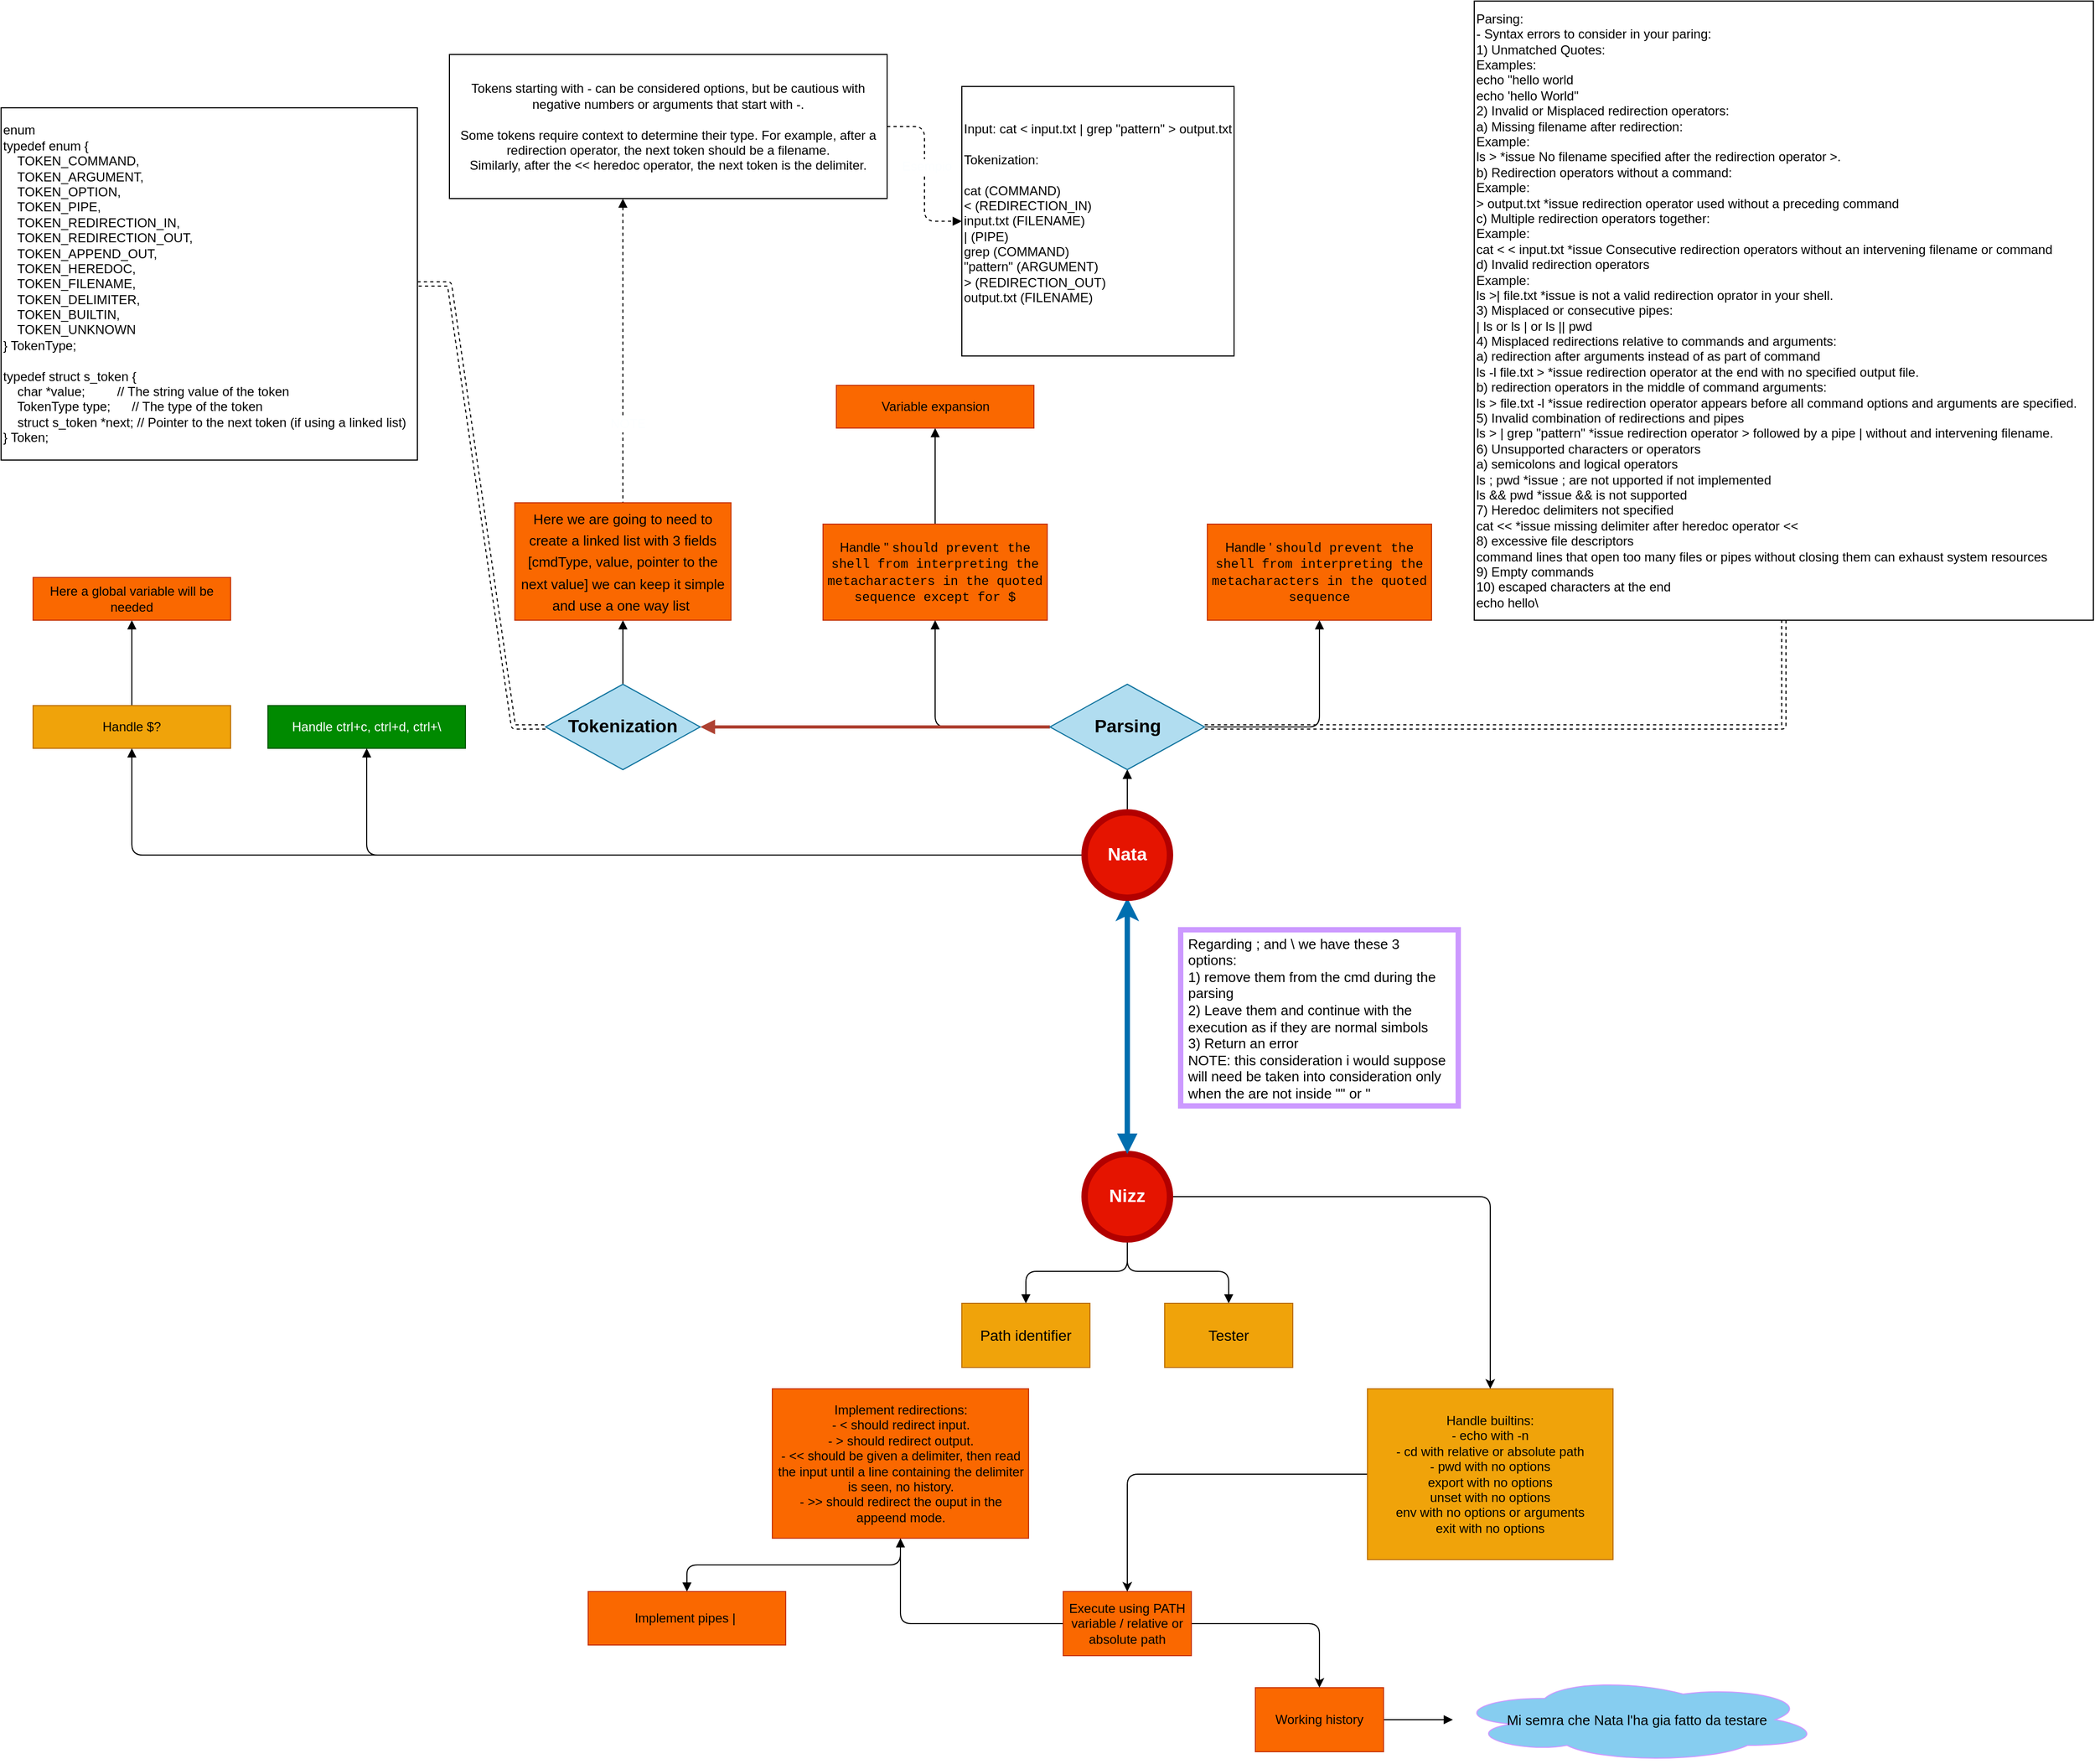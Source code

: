 <mxfile>
    <diagram id="0k4jsVLorXSa-fQWCVas" name="Page-1">
        <mxGraphModel dx="2359" dy="1968" grid="1" gridSize="10" guides="1" tooltips="1" connect="1" arrows="1" fold="1" page="1" pageScale="1" pageWidth="850" pageHeight="1100" math="0" shadow="0">
            <root>
                <mxCell id="0"/>
                <mxCell id="1" parent="0"/>
                <mxCell id="74" style="edgeStyle=orthogonalEdgeStyle;html=1;strokeWidth=1;fontSize=13;fontColor=#000000;startArrow=none;startFill=0;endArrow=block;endFill=1;" edge="1" parent="1" source="2" target="72">
                    <mxGeometry relative="1" as="geometry"/>
                </mxCell>
                <mxCell id="2" value="Working history" style="rounded=0;whiteSpace=wrap;html=1;fillColor=#fa6800;fontColor=#000000;strokeColor=#C73500;" parent="1" vertex="1">
                    <mxGeometry x="485" y="720" width="120" height="60" as="geometry"/>
                </mxCell>
                <mxCell id="47" style="edgeStyle=orthogonalEdgeStyle;html=1;" parent="1" source="4" target="2" edge="1">
                    <mxGeometry relative="1" as="geometry"/>
                </mxCell>
                <mxCell id="75" style="edgeStyle=orthogonalEdgeStyle;html=1;strokeWidth=1;fontSize=13;fontColor=#000000;startArrow=none;startFill=0;endArrow=block;endFill=1;" edge="1" parent="1" source="4" target="9">
                    <mxGeometry relative="1" as="geometry"/>
                </mxCell>
                <mxCell id="4" value="Execute using PATH variable / relative or absolute path" style="rounded=0;whiteSpace=wrap;html=1;fillColor=#fa6800;fontColor=#000000;strokeColor=#C73500;" parent="1" vertex="1">
                    <mxGeometry x="305" y="630" width="120" height="60" as="geometry"/>
                </mxCell>
                <mxCell id="7" value="&lt;font style=&quot;font-size: 12px;&quot;&gt;Handle '&amp;nbsp;&lt;span style=&quot;font-family: &amp;quot;Fira Code&amp;quot;, Consolas, &amp;quot;Courier New&amp;quot;, monospace, &amp;quot;Droid Sans Mono&amp;quot;, &amp;quot;monospace&amp;quot;, monospace;&quot;&gt;should prevent the shell from interpreting the metacharacters in the quoted sequence&lt;/span&gt;&lt;/font&gt;" style="rounded=0;whiteSpace=wrap;html=1;fillColor=#fa6800;fontColor=#000000;strokeColor=#C73500;" parent="1" vertex="1">
                    <mxGeometry x="440" y="-370" width="210" height="90" as="geometry"/>
                </mxCell>
                <mxCell id="63" style="edgeStyle=orthogonalEdgeStyle;html=1;strokeWidth=1;fontSize=13;fontColor=#000000;startArrow=none;startFill=0;endArrow=block;endFill=1;" edge="1" parent="1" source="8" target="51">
                    <mxGeometry relative="1" as="geometry"/>
                </mxCell>
                <mxCell id="8" value="&lt;font style=&quot;font-size: 12px;&quot;&gt;Handle &quot;&amp;nbsp;&lt;span style=&quot;font-family: &amp;quot;Fira Code&amp;quot;, Consolas, &amp;quot;Courier New&amp;quot;, monospace, &amp;quot;Droid Sans Mono&amp;quot;, &amp;quot;monospace&amp;quot;, monospace;&quot;&gt;should prevent the shell from interpreting the metacharacters in the quoted sequence except for $&lt;/span&gt;&lt;/font&gt;" style="rounded=0;whiteSpace=wrap;html=1;fillColor=#fa6800;fontColor=#000000;strokeColor=#C73500;" parent="1" vertex="1">
                    <mxGeometry x="80" y="-370" width="210" height="90" as="geometry"/>
                </mxCell>
                <mxCell id="76" style="edgeStyle=orthogonalEdgeStyle;html=1;strokeWidth=1;fontSize=13;fontColor=#000000;startArrow=none;startFill=0;endArrow=block;endFill=1;" edge="1" parent="1" source="9" target="10">
                    <mxGeometry relative="1" as="geometry"/>
                </mxCell>
                <mxCell id="9" value="Implement redirections:&lt;br&gt;- &amp;lt; should redirect input.&lt;br&gt;- &amp;gt; should redirect output.&lt;br&gt;- &amp;lt;&amp;lt; should be given a delimiter, then read the input until a line containing the delimiter is seen, no history.&lt;br&gt;- &amp;gt;&amp;gt; should redirect the ouput in the appeend mode." style="rounded=0;whiteSpace=wrap;html=1;fillColor=#fa6800;fontColor=#000000;strokeColor=#C73500;" parent="1" vertex="1">
                    <mxGeometry x="32.5" y="440" width="240" height="140" as="geometry"/>
                </mxCell>
                <mxCell id="10" value="Implement pipes |&amp;nbsp;" style="rounded=0;whiteSpace=wrap;html=1;fillColor=#fa6800;fontColor=#000000;strokeColor=#C73500;" parent="1" vertex="1">
                    <mxGeometry x="-140" y="630" width="185" height="50" as="geometry"/>
                </mxCell>
                <mxCell id="71" value="" style="edgeStyle=orthogonalEdgeStyle;html=1;strokeWidth=1;fontSize=13;fontColor=#000000;startArrow=none;startFill=0;endArrow=block;endFill=1;" edge="1" parent="1" source="12" target="70">
                    <mxGeometry relative="1" as="geometry"/>
                </mxCell>
                <mxCell id="12" value="Handle $?" style="rounded=0;whiteSpace=wrap;html=1;fillColor=#f0a30a;strokeColor=#BD7000;fontColor=#000000;" parent="1" vertex="1">
                    <mxGeometry x="-660" y="-200" width="185" height="40" as="geometry"/>
                </mxCell>
                <mxCell id="13" value="Handle ctrl+c, ctrl+d, ctrl+\" style="rounded=0;whiteSpace=wrap;html=1;fillColor=#008a00;fontColor=#ffffff;strokeColor=#005700;" parent="1" vertex="1">
                    <mxGeometry x="-440" y="-200" width="185" height="40" as="geometry"/>
                </mxCell>
                <mxCell id="43" style="edgeStyle=orthogonalEdgeStyle;html=1;" parent="1" source="14" target="4" edge="1">
                    <mxGeometry relative="1" as="geometry"/>
                </mxCell>
                <mxCell id="14" value="Handle builtins:&lt;br&gt;- echo with -n&lt;br&gt;- cd with relative or absolute path&lt;br&gt;- pwd with no options&lt;br&gt;export with no options&lt;br&gt;unset with no options&lt;br&gt;env with no options or arguments&lt;br&gt;exit with no options" style="rounded=0;whiteSpace=wrap;html=1;fillColor=#f0a30a;fontColor=#000000;strokeColor=#BD7000;" parent="1" vertex="1">
                    <mxGeometry x="590" y="440" width="230" height="160" as="geometry"/>
                </mxCell>
                <mxCell id="37" style="edgeStyle=orthogonalEdgeStyle;html=1;" parent="1" source="29" target="14" edge="1">
                    <mxGeometry relative="1" as="geometry"/>
                </mxCell>
                <mxCell id="78" value="" style="edgeStyle=orthogonalEdgeStyle;html=1;strokeWidth=1;fontSize=13;fontColor=#000000;startArrow=none;startFill=0;endArrow=block;endFill=1;" edge="1" parent="1" source="29" target="77">
                    <mxGeometry relative="1" as="geometry"/>
                </mxCell>
                <mxCell id="80" style="edgeStyle=orthogonalEdgeStyle;html=1;strokeWidth=1;fontSize=13;fontColor=#000000;startArrow=none;startFill=0;endArrow=block;endFill=1;" edge="1" parent="1" source="29" target="79">
                    <mxGeometry relative="1" as="geometry"/>
                </mxCell>
                <mxCell id="29" value="Nizz" style="ellipse;whiteSpace=wrap;html=1;fontSize=17;fillColor=#e51400;strokeColor=#B20000;fontColor=#ffffff;rounded=0;strokeWidth=6;fontStyle=1;" parent="1" vertex="1">
                    <mxGeometry x="325" y="220" width="80" height="80" as="geometry"/>
                </mxCell>
                <mxCell id="53" style="edgeStyle=none;html=1;fontSize=13;endArrow=block;endFill=1;startArrow=classic;startFill=1;fillColor=#1ba1e2;strokeColor=#006EAF;strokeWidth=5;" edge="1" parent="1" source="27" target="29">
                    <mxGeometry relative="1" as="geometry"/>
                </mxCell>
                <mxCell id="57" value="" style="edgeStyle=none;html=1;strokeWidth=1;fontSize=13;startArrow=none;startFill=0;endArrow=block;endFill=1;" edge="1" parent="1" source="27" target="56">
                    <mxGeometry relative="1" as="geometry"/>
                </mxCell>
                <mxCell id="58" value="" style="edgeStyle=none;html=1;strokeWidth=1;fontSize=13;startArrow=none;startFill=0;endArrow=block;endFill=1;" edge="1" parent="1" source="27" target="56">
                    <mxGeometry relative="1" as="geometry"/>
                </mxCell>
                <mxCell id="67" style="edgeStyle=orthogonalEdgeStyle;html=1;strokeWidth=1;fontSize=13;fontColor=#000000;startArrow=none;startFill=0;endArrow=block;endFill=1;" edge="1" parent="1" source="27" target="13">
                    <mxGeometry relative="1" as="geometry"/>
                </mxCell>
                <mxCell id="68" style="edgeStyle=orthogonalEdgeStyle;html=1;strokeWidth=1;fontSize=13;fontColor=#000000;startArrow=none;startFill=0;endArrow=block;endFill=1;" edge="1" parent="1" source="27" target="12">
                    <mxGeometry relative="1" as="geometry"/>
                </mxCell>
                <mxCell id="88" style="edgeStyle=elbowEdgeStyle;html=1;dashed=1;strokeWidth=1;fontSize=12;fontColor=#000000;startArrow=none;startFill=0;endArrow=block;endFill=1;" edge="1" parent="1" source="59" target="90">
                    <mxGeometry relative="1" as="geometry">
                        <mxPoint x="1060" y="-60" as="targetPoint"/>
                    </mxGeometry>
                </mxCell>
                <mxCell id="91" value="&lt;font color=&quot;#fcfeff&quot;&gt;NOTE&lt;/font&gt;" style="edgeLabel;html=1;align=center;verticalAlign=middle;resizable=0;points=[];fontSize=12;fontColor=#000000;" vertex="1" connectable="0" parent="88">
                    <mxGeometry x="0.072" y="-4" relative="1" as="geometry">
                        <mxPoint as="offset"/>
                    </mxGeometry>
                </mxCell>
                <mxCell id="27" value="Nata" style="ellipse;whiteSpace=wrap;html=1;fontSize=17;fillColor=#e51400;strokeColor=#B20000;fontColor=#ffffff;rounded=0;strokeWidth=6;fontStyle=1;" parent="1" vertex="1">
                    <mxGeometry x="325" y="-100" width="80" height="80" as="geometry"/>
                </mxCell>
                <mxCell id="50" value="&lt;div style=&quot;text-align: left; font-size: 13px;&quot;&gt;&lt;span style=&quot;background-color: initial; font-size: 13px;&quot;&gt;Regarding ; and \ we have these 3 options:&lt;/span&gt;&lt;/div&gt;&lt;div style=&quot;text-align: left; font-size: 13px;&quot;&gt;&lt;span style=&quot;background-color: initial; font-size: 13px;&quot;&gt;1) remove them from the cmd during the parsing&lt;/span&gt;&lt;/div&gt;&lt;div style=&quot;text-align: left; font-size: 13px;&quot;&gt;&lt;span style=&quot;background-color: initial; font-size: 13px;&quot;&gt;2) Leave them and continue with the execution as if they are normal simbols&lt;/span&gt;&lt;/div&gt;&lt;div style=&quot;text-align: left; font-size: 13px;&quot;&gt;&lt;span style=&quot;background-color: initial; font-size: 13px;&quot;&gt;3) Return an error&amp;nbsp;&lt;/span&gt;&lt;/div&gt;&lt;div style=&quot;text-align: left; font-size: 13px;&quot;&gt;&lt;span style=&quot;background-color: initial; font-size: 13px;&quot;&gt;NOTE: this consideration i would suppose will need be taken into consideration only when the are not inside &quot;&quot; or ''&lt;/span&gt;&lt;/div&gt;" style="text;html=1;strokeColor=#CC99FF;fillColor=none;align=center;verticalAlign=middle;whiteSpace=wrap;rounded=0;strokeWidth=5;spacingTop=0;spacing=8;fontSize=13;horizontal=1;" vertex="1" parent="1">
                    <mxGeometry x="415" y="10" width="260" height="165" as="geometry"/>
                </mxCell>
                <mxCell id="51" value="Variable expansion" style="rounded=0;whiteSpace=wrap;html=1;fillColor=#fa6800;fontColor=#000000;strokeColor=#C73500;" vertex="1" parent="1">
                    <mxGeometry x="92.5" y="-500" width="185" height="40" as="geometry"/>
                </mxCell>
                <mxCell id="61" style="edgeStyle=orthogonalEdgeStyle;html=1;strokeWidth=1;fontSize=13;fontColor=#000000;startArrow=none;startFill=0;endArrow=block;endFill=1;" edge="1" parent="1" source="56" target="8">
                    <mxGeometry relative="1" as="geometry"/>
                </mxCell>
                <mxCell id="62" style="edgeStyle=orthogonalEdgeStyle;html=1;strokeWidth=1;fontSize=13;fontColor=#000000;startArrow=none;startFill=0;endArrow=block;endFill=1;" edge="1" parent="1" source="56" target="7">
                    <mxGeometry relative="1" as="geometry"/>
                </mxCell>
                <mxCell id="64" style="edgeStyle=orthogonalEdgeStyle;html=1;strokeWidth=3;fontSize=13;fontColor=#000000;startArrow=none;startFill=0;endArrow=block;endFill=1;fillColor=#fad9d5;strokeColor=#ae4132;" edge="1" parent="1" source="56" target="59">
                    <mxGeometry relative="1" as="geometry"/>
                </mxCell>
                <mxCell id="82" value="" style="edgeStyle=orthogonalEdgeStyle;html=1;strokeWidth=1;fontSize=14;fontColor=#000000;startArrow=none;startFill=0;endArrow=block;endFill=1;shape=link;dashed=1;" edge="1" parent="1" source="56" target="81">
                    <mxGeometry relative="1" as="geometry"/>
                </mxCell>
                <mxCell id="56" value="Parsing" style="rhombus;whiteSpace=wrap;html=1;fontSize=17;fillColor=#b1ddf0;strokeColor=#10739e;rounded=0;strokeWidth=1;fontStyle=1;fontColor=#000000;" vertex="1" parent="1">
                    <mxGeometry x="292.5" y="-220" width="145" height="80" as="geometry"/>
                </mxCell>
                <mxCell id="66" value="" style="edgeStyle=orthogonalEdgeStyle;html=1;strokeWidth=1;fontSize=13;fontColor=#000000;startArrow=none;startFill=0;endArrow=block;endFill=1;" edge="1" parent="1" source="59" target="65">
                    <mxGeometry relative="1" as="geometry"/>
                </mxCell>
                <mxCell id="87" style="edgeStyle=entityRelationEdgeStyle;shape=link;html=1;dashed=1;strokeWidth=1;fontSize=12;fontColor=#000000;startArrow=none;startFill=0;endArrow=block;endFill=1;" edge="1" parent="1" source="59" target="86">
                    <mxGeometry relative="1" as="geometry"/>
                </mxCell>
                <mxCell id="59" value="Tokenization" style="rhombus;whiteSpace=wrap;html=1;fontSize=17;fillColor=#b1ddf0;strokeColor=#10739e;rounded=0;strokeWidth=1;fontStyle=1;fontColor=#000000;" vertex="1" parent="1">
                    <mxGeometry x="-180" y="-220" width="145" height="80" as="geometry"/>
                </mxCell>
                <mxCell id="65" value="&lt;span style=&quot;font-weight: normal;&quot;&gt;&lt;font style=&quot;font-size: 13px;&quot;&gt;Here we are going to need to create a linked list with 3 fields [cmdType, value, pointer to the next value] we can keep it simple and use a one way list&amp;nbsp;&lt;/font&gt;&lt;/span&gt;" style="rounded=0;whiteSpace=wrap;html=1;fontSize=17;fillColor=#fa6800;strokeWidth=1;fontStyle=1;fontColor=#000000;strokeColor=#C73500;" vertex="1" parent="1">
                    <mxGeometry x="-208.75" y="-390" width="202.5" height="110" as="geometry"/>
                </mxCell>
                <mxCell id="70" value="Here a global variable will be needed" style="rounded=0;whiteSpace=wrap;html=1;fillColor=#fa6800;fontColor=#000000;strokeColor=#C73500;" vertex="1" parent="1">
                    <mxGeometry x="-660" y="-320" width="185" height="40" as="geometry"/>
                </mxCell>
                <mxCell id="72" value="Mi semra che Nata l'ha gia fatto da testare" style="ellipse;shape=cloud;whiteSpace=wrap;html=1;rounded=0;strokeColor=#CC99FF;strokeWidth=1;fontSize=13;fontColor=#000000;fillColor=#86CDF0;" vertex="1" parent="1">
                    <mxGeometry x="670" y="710" width="345" height="80" as="geometry"/>
                </mxCell>
                <mxCell id="77" value="Tester" style="whiteSpace=wrap;html=1;fontSize=14;fillColor=#f0a30a;strokeColor=#BD7000;fontColor=#000000;rounded=0;strokeWidth=1;fontStyle=0;" vertex="1" parent="1">
                    <mxGeometry x="400" y="360" width="120" height="60" as="geometry"/>
                </mxCell>
                <mxCell id="79" value="Path identifier" style="whiteSpace=wrap;html=1;fontSize=14;fillColor=#f0a30a;strokeColor=#BD7000;fontColor=#000000;rounded=0;strokeWidth=1;fontStyle=0;" vertex="1" parent="1">
                    <mxGeometry x="210" y="360" width="120" height="60" as="geometry"/>
                </mxCell>
                <mxCell id="81" value="&lt;div style=&quot;font-size: 12px;&quot;&gt;&lt;font style=&quot;font-size: 12px; font-weight: normal;&quot;&gt;Parsing:&lt;/font&gt;&lt;/div&gt;&lt;div style=&quot;font-size: 12px;&quot;&gt;&lt;font style=&quot;font-size: 12px; font-weight: normal;&quot;&gt;- Syntax errors to consider in your paring:&lt;/font&gt;&lt;/div&gt;&lt;div style=&quot;font-size: 12px;&quot;&gt;&lt;font style=&quot;font-size: 12px;&quot;&gt;&lt;span style=&quot;font-weight: normal;&quot;&gt;&lt;span style=&quot;&quot;&gt;&#9;&lt;/span&gt;1) Unmatched Quotes:&lt;/span&gt;&lt;/font&gt;&lt;/div&gt;&lt;div style=&quot;font-size: 12px;&quot;&gt;&lt;font style=&quot;font-size: 12px;&quot;&gt;&lt;span style=&quot;font-weight: normal;&quot;&gt;&lt;span style=&quot;&quot;&gt;&#9;&#9;&lt;/span&gt;Examples:&lt;/span&gt;&lt;/font&gt;&lt;/div&gt;&lt;div style=&quot;font-size: 12px;&quot;&gt;&lt;font style=&quot;font-size: 12px;&quot;&gt;&lt;span style=&quot;font-weight: normal;&quot;&gt;&lt;span style=&quot;&quot;&gt;&#9;&#9;&#9;&lt;/span&gt;echo &quot;hello world&lt;/span&gt;&lt;/font&gt;&lt;/div&gt;&lt;div style=&quot;font-size: 12px;&quot;&gt;&lt;font style=&quot;font-size: 12px;&quot;&gt;&lt;span style=&quot;font-weight: normal;&quot;&gt;&lt;span style=&quot;&quot;&gt;&#9;&#9;&#9;&lt;/span&gt;echo 'hello World&quot;&lt;/span&gt;&lt;/font&gt;&lt;/div&gt;&lt;div style=&quot;font-size: 12px;&quot;&gt;&lt;font style=&quot;font-size: 12px;&quot;&gt;&lt;span style=&quot;font-weight: normal;&quot;&gt;&lt;span style=&quot;&quot;&gt;&#9;&lt;/span&gt;2) Invalid or Misplaced redirection operators:&lt;/span&gt;&lt;/font&gt;&lt;/div&gt;&lt;div style=&quot;font-size: 12px;&quot;&gt;&lt;font style=&quot;font-size: 12px;&quot;&gt;&lt;span style=&quot;font-weight: normal;&quot;&gt;&lt;span style=&quot;&quot;&gt;&#9;&#9;&lt;/span&gt;a) Missing filename after redirection:&lt;/span&gt;&lt;/font&gt;&lt;/div&gt;&lt;div style=&quot;font-size: 12px;&quot;&gt;&lt;font style=&quot;font-size: 12px;&quot;&gt;&lt;span style=&quot;font-weight: normal;&quot;&gt;&lt;span style=&quot;&quot;&gt;&#9;&#9;&#9;&lt;/span&gt;Example:&lt;/span&gt;&lt;/font&gt;&lt;/div&gt;&lt;div style=&quot;font-size: 12px;&quot;&gt;&lt;font style=&quot;font-size: 12px;&quot;&gt;&lt;span style=&quot;font-weight: normal;&quot;&gt;&lt;span style=&quot;&quot;&gt;&#9;&#9;&#9;&#9;&lt;/span&gt;ls &amp;gt; *issue No filename specified after the redirection operator &amp;gt;.&lt;/span&gt;&lt;/font&gt;&lt;/div&gt;&lt;div style=&quot;font-size: 12px;&quot;&gt;&lt;font style=&quot;font-size: 12px;&quot;&gt;&lt;span style=&quot;font-weight: normal;&quot;&gt;&lt;span style=&quot;&quot;&gt;&#9;&#9;&lt;/span&gt;b) Redirection operators without a command:&lt;/span&gt;&lt;/font&gt;&lt;/div&gt;&lt;div style=&quot;font-size: 12px;&quot;&gt;&lt;font style=&quot;font-size: 12px;&quot;&gt;&lt;span style=&quot;font-weight: normal;&quot;&gt;&lt;span style=&quot;&quot;&gt;&#9;&#9;&#9;&lt;/span&gt;Example:&amp;nbsp;&lt;/span&gt;&lt;/font&gt;&lt;/div&gt;&lt;div style=&quot;font-size: 12px;&quot;&gt;&lt;font style=&quot;font-size: 12px;&quot;&gt;&lt;span style=&quot;font-weight: normal;&quot;&gt;&lt;span style=&quot;&quot;&gt;&#9;&#9;&#9;&#9;&lt;/span&gt;&amp;gt; output.txt *issue redirection operator used without a preceding command&lt;/span&gt;&lt;/font&gt;&lt;/div&gt;&lt;div style=&quot;font-size: 12px;&quot;&gt;&lt;font style=&quot;font-size: 12px;&quot;&gt;&lt;span style=&quot;font-weight: normal;&quot;&gt;&lt;span style=&quot;&quot;&gt;&#9;&#9;&lt;/span&gt;c) Multiple redirection operators together:&lt;/span&gt;&lt;/font&gt;&lt;/div&gt;&lt;div style=&quot;font-size: 12px;&quot;&gt;&lt;font style=&quot;font-size: 12px;&quot;&gt;&lt;span style=&quot;font-weight: normal;&quot;&gt;&lt;span style=&quot;&quot;&gt;&#9;&#9;&#9;&lt;/span&gt;Example:&lt;/span&gt;&lt;/font&gt;&lt;/div&gt;&lt;div style=&quot;font-size: 12px;&quot;&gt;&lt;font style=&quot;font-size: 12px;&quot;&gt;&lt;span style=&quot;font-weight: normal;&quot;&gt;&lt;span style=&quot;&quot;&gt;&#9;&#9;&#9;&#9;&lt;/span&gt;cat &amp;lt; &amp;lt; input.txt *issue Consecutive redirection operators without an intervening filename or command&lt;/span&gt;&lt;/font&gt;&lt;/div&gt;&lt;div style=&quot;font-size: 12px;&quot;&gt;&lt;font style=&quot;font-size: 12px;&quot;&gt;&lt;span style=&quot;font-weight: normal;&quot;&gt;&lt;span style=&quot;&quot;&gt;&#9;&#9;&lt;/span&gt;d) Invalid redirection operators&lt;/span&gt;&lt;/font&gt;&lt;/div&gt;&lt;div style=&quot;font-size: 12px;&quot;&gt;&lt;font style=&quot;font-size: 12px;&quot;&gt;&lt;span style=&quot;font-weight: normal;&quot;&gt;&lt;span style=&quot;&quot;&gt;&#9;&#9;&#9;&lt;/span&gt;Example:&lt;/span&gt;&lt;/font&gt;&lt;/div&gt;&lt;div style=&quot;font-size: 12px;&quot;&gt;&lt;font style=&quot;font-size: 12px;&quot;&gt;&lt;span style=&quot;font-weight: normal;&quot;&gt;&lt;span style=&quot;&quot;&gt;&#9;&#9;&#9;&#9;&lt;/span&gt;ls &amp;gt;| file.txt *issue is not a valid redirection oprator in your shell.&lt;/span&gt;&lt;/font&gt;&lt;/div&gt;&lt;div style=&quot;font-size: 12px;&quot;&gt;&lt;font style=&quot;font-size: 12px;&quot;&gt;&lt;span style=&quot;font-weight: normal;&quot;&gt;&lt;span style=&quot;&quot;&gt;&#9;&lt;/span&gt;3) Misplaced or consecutive pipes:&lt;/span&gt;&lt;/font&gt;&lt;/div&gt;&lt;div style=&quot;font-size: 12px;&quot;&gt;&lt;font style=&quot;font-size: 12px;&quot;&gt;&lt;span style=&quot;font-weight: normal;&quot;&gt;&lt;span style=&quot;&quot;&gt;&#9;&#9;&lt;/span&gt;| ls or ls | or ls || pwd&lt;/span&gt;&lt;/font&gt;&lt;/div&gt;&lt;div style=&quot;font-size: 12px;&quot;&gt;&lt;font style=&quot;font-size: 12px;&quot;&gt;&lt;span style=&quot;font-weight: normal;&quot;&gt;&lt;span style=&quot;&quot;&gt;&#9;&lt;/span&gt;4) Misplaced redirections relative to commands and arguments:&lt;/span&gt;&lt;/font&gt;&lt;/div&gt;&lt;div style=&quot;font-size: 12px;&quot;&gt;&lt;font style=&quot;font-size: 12px;&quot;&gt;&lt;span style=&quot;font-weight: normal;&quot;&gt;&lt;span style=&quot;&quot;&gt;&#9;&#9;&lt;/span&gt;a) redirection after arguments instead of as part of command&lt;/span&gt;&lt;/font&gt;&lt;/div&gt;&lt;div style=&quot;font-size: 12px;&quot;&gt;&lt;font style=&quot;font-size: 12px;&quot;&gt;&lt;span style=&quot;font-weight: normal;&quot;&gt;&lt;span style=&quot;&quot;&gt;&#9;&#9;&#9;&lt;/span&gt;ls -l file.txt &amp;gt; *issue redirection operator at the end with no specified output file.&lt;/span&gt;&lt;/font&gt;&lt;/div&gt;&lt;div style=&quot;font-size: 12px;&quot;&gt;&lt;font style=&quot;font-size: 12px;&quot;&gt;&lt;span style=&quot;font-weight: normal;&quot;&gt;&lt;span style=&quot;&quot;&gt;&#9;&#9;&lt;/span&gt;b) redirection operators in the middle of command arguments:&lt;/span&gt;&lt;/font&gt;&lt;/div&gt;&lt;div style=&quot;font-size: 12px;&quot;&gt;&lt;font style=&quot;font-size: 12px;&quot;&gt;&lt;span style=&quot;font-weight: normal;&quot;&gt;&lt;span style=&quot;&quot;&gt;&#9;&#9;&#9;&lt;/span&gt;ls &amp;gt; file.txt -l *issue redirection operator appears before all command options and arguments are specified.&lt;/span&gt;&lt;/font&gt;&lt;/div&gt;&lt;div style=&quot;font-size: 12px;&quot;&gt;&lt;font style=&quot;font-size: 12px;&quot;&gt;&lt;span style=&quot;font-weight: normal;&quot;&gt;&lt;span style=&quot;&quot;&gt;&#9;&lt;/span&gt;5) Invalid combination of redirections and pipes&lt;/span&gt;&lt;/font&gt;&lt;/div&gt;&lt;div style=&quot;font-size: 12px;&quot;&gt;&lt;font style=&quot;font-size: 12px;&quot;&gt;&lt;span style=&quot;font-weight: normal;&quot;&gt;&lt;span style=&quot;&quot;&gt;&#9;&#9;&lt;/span&gt;ls &amp;gt; | grep &quot;pattern&quot; *issue redirection operator &amp;gt; followed by a pipe | without and intervening filename.&lt;/span&gt;&lt;/font&gt;&lt;/div&gt;&lt;div style=&quot;font-size: 12px;&quot;&gt;&lt;font style=&quot;font-size: 12px;&quot;&gt;&lt;span style=&quot;font-weight: normal;&quot;&gt;&lt;span style=&quot;&quot;&gt;&#9;&lt;/span&gt;6) Unsupported characters or operators&lt;/span&gt;&lt;/font&gt;&lt;/div&gt;&lt;div style=&quot;font-size: 12px;&quot;&gt;&lt;font style=&quot;font-size: 12px;&quot;&gt;&lt;span style=&quot;font-weight: normal;&quot;&gt;&lt;span style=&quot;&quot;&gt;&#9;&#9;&lt;/span&gt;a) semicolons and logical operators&lt;/span&gt;&lt;/font&gt;&lt;/div&gt;&lt;div style=&quot;font-size: 12px;&quot;&gt;&lt;font style=&quot;font-size: 12px;&quot;&gt;&lt;span style=&quot;font-weight: normal;&quot;&gt;&lt;span style=&quot;&quot;&gt;&#9;&#9;&#9;&lt;/span&gt;ls ; pwd *issue ; are not upported if not implemented&lt;/span&gt;&lt;/font&gt;&lt;/div&gt;&lt;div style=&quot;font-size: 12px;&quot;&gt;&lt;font style=&quot;font-size: 12px;&quot;&gt;&lt;span style=&quot;font-weight: normal;&quot;&gt;&lt;span style=&quot;&quot;&gt;&#9;&#9;&#9;&lt;/span&gt;ls &amp;amp;&amp;amp; pwd *issue &amp;amp;&amp;amp; is not supported&lt;/span&gt;&lt;/font&gt;&lt;/div&gt;&lt;div style=&quot;font-size: 12px;&quot;&gt;&lt;font style=&quot;font-size: 12px;&quot;&gt;&lt;span style=&quot;font-weight: normal;&quot;&gt;&lt;span style=&quot;&quot;&gt;&#9;&lt;/span&gt;7) Heredoc delimiters not specified&lt;/span&gt;&lt;/font&gt;&lt;/div&gt;&lt;div style=&quot;font-size: 12px;&quot;&gt;&lt;font style=&quot;font-size: 12px;&quot;&gt;&lt;span style=&quot;font-weight: normal;&quot;&gt;&lt;span style=&quot;&quot;&gt;&#9;&#9;&lt;/span&gt;cat &amp;lt;&amp;lt; *issue missing delimiter after heredoc operator &amp;lt;&amp;lt;&lt;/span&gt;&lt;/font&gt;&lt;/div&gt;&lt;div style=&quot;font-size: 12px;&quot;&gt;&lt;font style=&quot;font-size: 12px;&quot;&gt;&lt;span style=&quot;font-weight: normal;&quot;&gt;&lt;span style=&quot;&quot;&gt;&#9;&lt;/span&gt;8) excessive file descriptors&lt;/span&gt;&lt;/font&gt;&lt;/div&gt;&lt;div style=&quot;font-size: 12px;&quot;&gt;&lt;font style=&quot;font-size: 12px;&quot;&gt;&lt;span style=&quot;font-weight: normal;&quot;&gt;&lt;span style=&quot;&quot;&gt;&#9;&#9;&lt;/span&gt;command lines that open too many files or pipes without closing them can exhaust system resources&lt;/span&gt;&lt;/font&gt;&lt;/div&gt;&lt;div style=&quot;font-size: 12px;&quot;&gt;&lt;font style=&quot;font-size: 12px;&quot;&gt;&lt;span style=&quot;font-weight: normal;&quot;&gt;&lt;span style=&quot;&quot;&gt;&#9;&lt;/span&gt;9) Empty commands&lt;/span&gt;&lt;/font&gt;&lt;/div&gt;&lt;div style=&quot;font-size: 12px;&quot;&gt;&lt;font style=&quot;font-size: 12px;&quot;&gt;&lt;span style=&quot;font-weight: normal;&quot;&gt;&lt;span style=&quot;&quot;&gt;&#9;&lt;/span&gt;10) escaped characters at the end&lt;/span&gt;&lt;/font&gt;&lt;/div&gt;&lt;div style=&quot;font-size: 12px;&quot;&gt;&lt;font style=&quot;font-size: 12px; font-weight: normal;&quot;&gt;&#9;&#9;echo hello\&lt;/font&gt;&lt;/div&gt;" style="whiteSpace=wrap;html=1;fontSize=17;rounded=0;strokeWidth=1;fontStyle=1;align=left;" vertex="1" parent="1">
                    <mxGeometry x="690" y="-860" width="580" height="580" as="geometry"/>
                </mxCell>
                <mxCell id="86" value="&lt;div style=&quot;font-size: 12px;&quot;&gt;&lt;span style=&quot;font-size: 12px;&quot;&gt;&lt;span style=&quot;font-size: 12px;&quot;&gt;&#9;&lt;/span&gt;enum&lt;/span&gt;&lt;/div&gt;&lt;div style=&quot;font-size: 12px;&quot;&gt;&lt;span style=&quot;font-size: 12px;&quot;&gt;&lt;span style=&quot;font-size: 12px;&quot;&gt;&#9;&lt;/span&gt;typedef enum {&lt;/span&gt;&lt;/div&gt;&lt;div style=&quot;font-size: 12px;&quot;&gt;&lt;span style=&quot;font-size: 12px;&quot;&gt;&amp;nbsp; &amp;nbsp; TOKEN_COMMAND,&lt;/span&gt;&lt;/div&gt;&lt;div style=&quot;font-size: 12px;&quot;&gt;&lt;span style=&quot;font-size: 12px;&quot;&gt;&amp;nbsp; &amp;nbsp; TOKEN_ARGUMENT,&lt;/span&gt;&lt;/div&gt;&lt;div style=&quot;font-size: 12px;&quot;&gt;&lt;span style=&quot;font-size: 12px;&quot;&gt;&amp;nbsp; &amp;nbsp; TOKEN_OPTION,&lt;/span&gt;&lt;/div&gt;&lt;div style=&quot;font-size: 12px;&quot;&gt;&lt;span style=&quot;font-size: 12px;&quot;&gt;&amp;nbsp; &amp;nbsp; TOKEN_PIPE,&lt;/span&gt;&lt;/div&gt;&lt;div style=&quot;font-size: 12px;&quot;&gt;&lt;span style=&quot;font-size: 12px;&quot;&gt;&amp;nbsp; &amp;nbsp; TOKEN_REDIRECTION_IN,&lt;/span&gt;&lt;/div&gt;&lt;div style=&quot;font-size: 12px;&quot;&gt;&lt;span style=&quot;font-size: 12px;&quot;&gt;&amp;nbsp; &amp;nbsp; TOKEN_REDIRECTION_OUT,&lt;/span&gt;&lt;/div&gt;&lt;div style=&quot;font-size: 12px;&quot;&gt;&lt;span style=&quot;font-size: 12px;&quot;&gt;&amp;nbsp; &amp;nbsp; TOKEN_APPEND_OUT,&lt;/span&gt;&lt;/div&gt;&lt;div style=&quot;font-size: 12px;&quot;&gt;&lt;span style=&quot;font-size: 12px;&quot;&gt;&amp;nbsp; &amp;nbsp; TOKEN_HEREDOC,&lt;/span&gt;&lt;/div&gt;&lt;div style=&quot;font-size: 12px;&quot;&gt;&lt;span style=&quot;font-size: 12px;&quot;&gt;&amp;nbsp; &amp;nbsp; TOKEN_FILENAME,&lt;/span&gt;&lt;/div&gt;&lt;div style=&quot;font-size: 12px;&quot;&gt;&lt;span style=&quot;font-size: 12px;&quot;&gt;&amp;nbsp; &amp;nbsp; TOKEN_DELIMITER,&lt;/span&gt;&lt;/div&gt;&lt;div style=&quot;font-size: 12px;&quot;&gt;&lt;span style=&quot;font-size: 12px;&quot;&gt;&amp;nbsp; &amp;nbsp; TOKEN_BUILTIN,&lt;/span&gt;&lt;/div&gt;&lt;div style=&quot;font-size: 12px;&quot;&gt;&lt;span style=&quot;font-size: 12px;&quot;&gt;&amp;nbsp; &amp;nbsp; TOKEN_UNKNOWN&lt;/span&gt;&lt;/div&gt;&lt;div style=&quot;font-size: 12px;&quot;&gt;&lt;span style=&quot;font-size: 12px;&quot;&gt;} TokenType;&lt;/span&gt;&lt;/div&gt;&lt;div style=&quot;font-size: 12px;&quot;&gt;&lt;span style=&quot;font-size: 12px;&quot;&gt;&lt;br style=&quot;font-size: 12px;&quot;&gt;&lt;/span&gt;&lt;/div&gt;&lt;div style=&quot;font-size: 12px;&quot;&gt;&lt;span style=&quot;font-size: 12px;&quot;&gt;typedef struct s_token {&lt;/span&gt;&lt;/div&gt;&lt;div style=&quot;font-size: 12px;&quot;&gt;&lt;span style=&quot;font-size: 12px;&quot;&gt;&amp;nbsp; &amp;nbsp; char *value;&amp;nbsp; &amp;nbsp; &amp;nbsp; &amp;nbsp; &amp;nbsp;// The string value of the token&lt;/span&gt;&lt;/div&gt;&lt;div style=&quot;font-size: 12px;&quot;&gt;&lt;span style=&quot;font-size: 12px;&quot;&gt;&amp;nbsp; &amp;nbsp; TokenType type;&amp;nbsp; &amp;nbsp; &amp;nbsp; // The type of the token&lt;/span&gt;&lt;/div&gt;&lt;div style=&quot;font-size: 12px;&quot;&gt;&lt;span style=&quot;font-size: 12px;&quot;&gt;&amp;nbsp; &amp;nbsp; struct s_token *next; // Pointer to the next token (if using a linked list)&lt;/span&gt;&lt;/div&gt;&lt;div style=&quot;font-size: 12px;&quot;&gt;&lt;span style=&quot;font-size: 12px;&quot;&gt;} Token;&lt;/span&gt;&lt;/div&gt;" style="rounded=0;whiteSpace=wrap;html=1;fontSize=12;strokeWidth=1;fontStyle=0;align=left;" vertex="1" parent="1">
                    <mxGeometry x="-690" y="-760" width="390" height="330" as="geometry"/>
                </mxCell>
                <mxCell id="93" value="" style="edgeStyle=elbowEdgeStyle;html=1;dashed=1;strokeWidth=1;fontSize=12;fontColor=#FCFEFF;startArrow=none;startFill=0;endArrow=block;endFill=1;" edge="1" parent="1" source="90" target="92">
                    <mxGeometry relative="1" as="geometry"/>
                </mxCell>
                <mxCell id="94" value="Esempio" style="edgeLabel;html=1;align=center;verticalAlign=middle;resizable=0;points=[];fontSize=12;fontColor=#FCFEFF;" vertex="1" connectable="0" parent="93">
                    <mxGeometry x="-0.093" y="2" relative="1" as="geometry">
                        <mxPoint as="offset"/>
                    </mxGeometry>
                </mxCell>
                <mxCell id="90" value="&lt;div&gt;Tokens starting with - can be considered options, but be cautious with negative numbers or arguments that start with -.&lt;/div&gt;&lt;div&gt;&lt;br&gt;&lt;/div&gt;&lt;div&gt;Some tokens require context to determine their type. For example, after a redirection operator, the next token should be a filename.&lt;/div&gt;&lt;div&gt;Similarly, after the &amp;lt;&amp;lt; heredoc operator, the next token is the delimiter.&lt;/div&gt;" style="rounded=0;whiteSpace=wrap;html=1;" vertex="1" parent="1">
                    <mxGeometry x="-270" y="-810" width="410" height="135" as="geometry"/>
                </mxCell>
                <mxCell id="92" value="&lt;div&gt;Input: cat &amp;lt; input.txt | grep &quot;pattern&quot; &amp;gt; output.txt&lt;/div&gt;&lt;div&gt;&lt;br&gt;&lt;/div&gt;&lt;div&gt;Tokenization:&lt;/div&gt;&lt;div&gt;&lt;br&gt;&lt;/div&gt;&lt;div&gt;cat (COMMAND)&lt;/div&gt;&lt;div&gt;&amp;lt; (REDIRECTION_IN)&lt;/div&gt;&lt;div&gt;input.txt (FILENAME)&lt;/div&gt;&lt;div&gt;| (PIPE)&lt;/div&gt;&lt;div&gt;grep (COMMAND)&lt;/div&gt;&lt;div&gt;&quot;pattern&quot; (ARGUMENT)&lt;/div&gt;&lt;div&gt;&amp;gt; (REDIRECTION_OUT)&lt;/div&gt;&lt;div&gt;output.txt (FILENAME)&lt;/div&gt;&lt;div&gt;&lt;br&gt;&lt;/div&gt;" style="whiteSpace=wrap;html=1;rounded=0;align=left;" vertex="1" parent="1">
                    <mxGeometry x="210" y="-780" width="255" height="252.5" as="geometry"/>
                </mxCell>
            </root>
        </mxGraphModel>
    </diagram>
</mxfile>